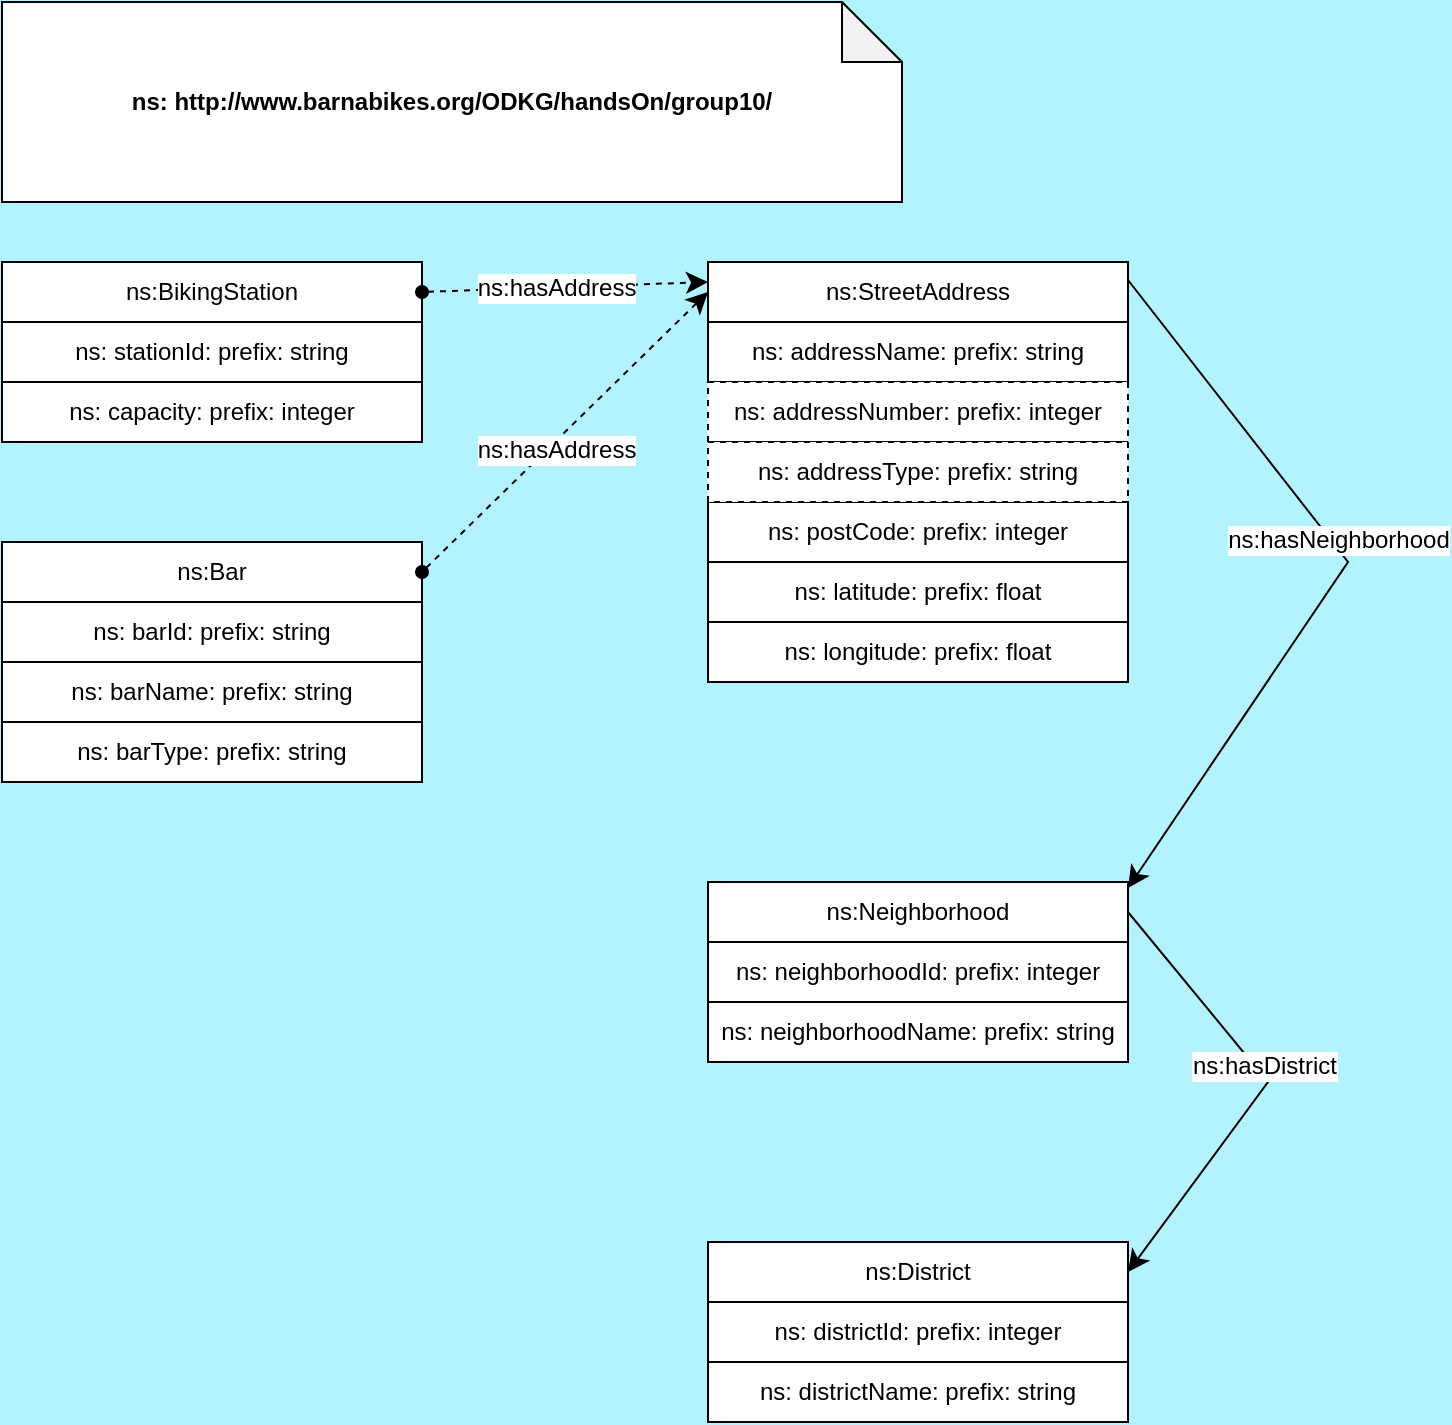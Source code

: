 <mxfile version="28.2.7">
  <diagram name="Página-1" id="XAtPXs9srs9nFEqOjeFF">
    <mxGraphModel grid="1" page="1" gridSize="10" guides="1" tooltips="1" connect="1" arrows="1" fold="1" pageScale="1" pageWidth="827" pageHeight="1169" background="#B3F3FF" math="0" shadow="0">
      <root>
        <mxCell id="0" />
        <mxCell id="1" parent="0" />
        <mxCell id="eHxtMsTIpTUuETre6OK4-3" value="&lt;b&gt;ns: http://www.barnabikes.org/ODKG/handsOn/group10/&lt;/b&gt;" style="shape=note;whiteSpace=wrap;html=1;backgroundOutline=1;darkOpacity=0.05;" vertex="1" parent="1">
          <mxGeometry x="7" y="20" width="450" height="100" as="geometry" />
        </mxCell>
        <mxCell id="r3y-xG5tfQCqPOcNRPaD-4" value="ns:BikingStation" style="rounded=0;whiteSpace=wrap;html=1;snapToPoint=1;points=[[0.1,0],[0.2,0],[0.3,0],[0.4,0],[0.5,0],[0.6,0],[0.7,0],[0.8,0],[0.9,0],[0,0.1],[0,0.3],[0,0.5],[0,0.7],[0,0.9],[0.1,1],[0.2,1],[0.3,1],[0.4,1],[0.5,1],[0.6,1],[0.7,1],[0.8,1],[0.9,1],[1,0.1],[1,0.3],[1,0.5],[1,0.7],[1,0.9]];" vertex="1" parent="1">
          <mxGeometry x="7" y="150" width="210" height="30" as="geometry" />
        </mxCell>
        <mxCell id="r3y-xG5tfQCqPOcNRPaD-5" value="" style="endArrow=classic;html=1;entryX=0;entryY=0.333;entryDx=0;entryDy=0;endSize=8;arcSize=0;rounded=0;dashed=1;startArrow=oval;startFill=1;entryPerimeter=0;" edge="1" parent="1" target="r3y-xG5tfQCqPOcNRPaD-16">
          <mxGeometry width="50" height="50" relative="1" as="geometry">
            <mxPoint x="217" y="165" as="sourcePoint" />
            <mxPoint x="219.0" y="318.33" as="targetPoint" />
          </mxGeometry>
        </mxCell>
        <mxCell id="r3y-xG5tfQCqPOcNRPaD-6" value="&lt;div&gt;ns:hasAddress&lt;/div&gt;" style="text;html=1;align=center;verticalAlign=middle;resizable=0;points=[];labelBackgroundColor=#ffffff;" vertex="1" connectable="0" parent="r3y-xG5tfQCqPOcNRPaD-5">
          <mxGeometry x="-0.127" relative="1" as="geometry">
            <mxPoint x="4.17" as="offset" />
          </mxGeometry>
        </mxCell>
        <mxCell id="r3y-xG5tfQCqPOcNRPaD-11" value="ns:District" style="rounded=0;whiteSpace=wrap;html=1;snapToPoint=1;points=[[0.1,0],[0.2,0],[0.3,0],[0.4,0],[0.5,0],[0.6,0],[0.7,0],[0.8,0],[0.9,0],[0,0.1],[0,0.3],[0,0.5],[0,0.7],[0,0.9],[0.1,1],[0.2,1],[0.3,1],[0.4,1],[0.5,1],[0.6,1],[0.7,1],[0.8,1],[0.9,1],[1,0.1],[1,0.3],[1,0.5],[1,0.7],[1,0.9]];" vertex="1" parent="1">
          <mxGeometry x="360" y="640" width="210" height="30" as="geometry" />
        </mxCell>
        <mxCell id="r3y-xG5tfQCqPOcNRPaD-15" value="ns: addressName: prefix: string" style="rounded=0;whiteSpace=wrap;html=1;snapToPoint=1;points=[[0.1,0],[0.2,0],[0.3,0],[0.4,0],[0.5,0],[0.6,0],[0.7,0],[0.8,0],[0.9,0],[0,0.1],[0,0.3],[0,0.5],[0,0.7],[0,0.9],[0.1,1],[0.2,1],[0.3,1],[0.4,1],[0.5,1],[0.6,1],[0.7,1],[0.8,1],[0.9,1],[1,0.1],[1,0.3],[1,0.5],[1,0.7],[1,0.9]];" vertex="1" parent="1">
          <mxGeometry x="360" y="180" width="210" height="30" as="geometry" />
        </mxCell>
        <mxCell id="r3y-xG5tfQCqPOcNRPaD-16" value="ns:StreetAddress" style="rounded=0;whiteSpace=wrap;html=1;snapToPoint=1;points=[[0.1,0],[0.2,0],[0.3,0],[0.4,0],[0.5,0],[0.6,0],[0.7,0],[0.8,0],[0.9,0],[0,0.1],[0,0.3],[0,0.5],[0,0.7],[0,0.9],[0.1,1],[0.2,1],[0.3,1],[0.4,1],[0.5,1],[0.6,1],[0.7,1],[0.8,1],[0.9,1],[1,0.1],[1,0.3],[1,0.5],[1,0.7],[1,0.9]];" vertex="1" parent="1">
          <mxGeometry x="360" y="150" width="210" height="30" as="geometry" />
        </mxCell>
        <mxCell id="r3y-xG5tfQCqPOcNRPaD-17" value="ns: addressNumber: prefix: integer" style="rounded=0;whiteSpace=wrap;html=1;snapToPoint=1;points=[[0.1,0],[0.2,0],[0.3,0],[0.4,0],[0.5,0],[0.6,0],[0.7,0],[0.8,0],[0.9,0],[0,0.1],[0,0.3],[0,0.5],[0,0.7],[0,0.9],[0.1,1],[0.2,1],[0.3,1],[0.4,1],[0.5,1],[0.6,1],[0.7,1],[0.8,1],[0.9,1],[1,0.1],[1,0.3],[1,0.5],[1,0.7],[1,0.9]];dashed=1;" vertex="1" parent="1">
          <mxGeometry x="360" y="210" width="210" height="30" as="geometry" />
        </mxCell>
        <mxCell id="r3y-xG5tfQCqPOcNRPaD-20" value="ns:Bar" style="rounded=0;whiteSpace=wrap;html=1;snapToPoint=1;points=[[0.1,0],[0.2,0],[0.3,0],[0.4,0],[0.5,0],[0.6,0],[0.7,0],[0.8,0],[0.9,0],[0,0.1],[0,0.3],[0,0.5],[0,0.7],[0,0.9],[0.1,1],[0.2,1],[0.3,1],[0.4,1],[0.5,1],[0.6,1],[0.7,1],[0.8,1],[0.9,1],[1,0.1],[1,0.3],[1,0.5],[1,0.7],[1,0.9]];" vertex="1" parent="1">
          <mxGeometry x="7" y="290" width="210" height="30" as="geometry" />
        </mxCell>
        <mxCell id="r3y-xG5tfQCqPOcNRPaD-26" value="" style="endArrow=classic;html=1;exitX=1;exitY=0.5;exitDx=0;exitDy=0;entryX=0;entryY=0.5;entryDx=0;entryDy=0;endSize=8;arcSize=0;rounded=0;dashed=1;startArrow=oval;startFill=1;" edge="1" parent="1" source="r3y-xG5tfQCqPOcNRPaD-20" target="r3y-xG5tfQCqPOcNRPaD-16">
          <mxGeometry width="50" height="50" relative="1" as="geometry">
            <mxPoint x="227" y="380" as="sourcePoint" />
            <mxPoint x="337" y="460" as="targetPoint" />
          </mxGeometry>
        </mxCell>
        <mxCell id="r3y-xG5tfQCqPOcNRPaD-27" value="&lt;div&gt;ns:hasAddress&lt;/div&gt;" style="text;html=1;align=center;verticalAlign=middle;resizable=0;points=[];labelBackgroundColor=#ffffff;" vertex="1" connectable="0" parent="r3y-xG5tfQCqPOcNRPaD-26">
          <mxGeometry x="-0.127" relative="1" as="geometry">
            <mxPoint x="4.17" as="offset" />
          </mxGeometry>
        </mxCell>
        <mxCell id="r3y-xG5tfQCqPOcNRPaD-31" value="ns: districtName: prefix: string" style="rounded=0;whiteSpace=wrap;html=1;snapToPoint=1;points=[[0.1,0],[0.2,0],[0.3,0],[0.4,0],[0.5,0],[0.6,0],[0.7,0],[0.8,0],[0.9,0],[0,0.1],[0,0.3],[0,0.5],[0,0.7],[0,0.9],[0.1,1],[0.2,1],[0.3,1],[0.4,1],[0.5,1],[0.6,1],[0.7,1],[0.8,1],[0.9,1],[1,0.1],[1,0.3],[1,0.5],[1,0.7],[1,0.9]];" vertex="1" parent="1">
          <mxGeometry x="360" y="700" width="210" height="30" as="geometry" />
        </mxCell>
        <mxCell id="ObU6FfIX1eNSWcK-cvoq-3" value="ns: latitude: prefix: float" style="rounded=0;whiteSpace=wrap;html=1;snapToPoint=1;points=[[0.1,0],[0.2,0],[0.3,0],[0.4,0],[0.5,0],[0.6,0],[0.7,0],[0.8,0],[0.9,0],[0,0.1],[0,0.3],[0,0.5],[0,0.7],[0,0.9],[0.1,1],[0.2,1],[0.3,1],[0.4,1],[0.5,1],[0.6,1],[0.7,1],[0.8,1],[0.9,1],[1,0.1],[1,0.3],[1,0.5],[1,0.7],[1,0.9]];" vertex="1" parent="1">
          <mxGeometry x="360" y="300.01" width="210" height="30" as="geometry" />
        </mxCell>
        <mxCell id="ObU6FfIX1eNSWcK-cvoq-4" value="ns: longitude: prefix: float" style="rounded=0;whiteSpace=wrap;html=1;snapToPoint=1;points=[[0.1,0],[0.2,0],[0.3,0],[0.4,0],[0.5,0],[0.6,0],[0.7,0],[0.8,0],[0.9,0],[0,0.1],[0,0.3],[0,0.5],[0,0.7],[0,0.9],[0.1,1],[0.2,1],[0.3,1],[0.4,1],[0.5,1],[0.6,1],[0.7,1],[0.8,1],[0.9,1],[1,0.1],[1,0.3],[1,0.5],[1,0.7],[1,0.9]];" vertex="1" parent="1">
          <mxGeometry x="360" y="330.01" width="210" height="30" as="geometry" />
        </mxCell>
        <mxCell id="ObU6FfIX1eNSWcK-cvoq-10" value="ns: postCode: prefix: integer" style="rounded=0;whiteSpace=wrap;html=1;snapToPoint=1;points=[[0.1,0],[0.2,0],[0.3,0],[0.4,0],[0.5,0],[0.6,0],[0.7,0],[0.8,0],[0.9,0],[0,0.1],[0,0.3],[0,0.5],[0,0.7],[0,0.9],[0.1,1],[0.2,1],[0.3,1],[0.4,1],[0.5,1],[0.6,1],[0.7,1],[0.8,1],[0.9,1],[1,0.1],[1,0.3],[1,0.5],[1,0.7],[1,0.9]];" vertex="1" parent="1">
          <mxGeometry x="360" y="270" width="210" height="30" as="geometry" />
        </mxCell>
        <mxCell id="ObU6FfIX1eNSWcK-cvoq-11" value="ns: capacity: prefix: integer" style="rounded=0;whiteSpace=wrap;html=1;snapToPoint=1;points=[[0.1,0],[0.2,0],[0.3,0],[0.4,0],[0.5,0],[0.6,0],[0.7,0],[0.8,0],[0.9,0],[0,0.1],[0,0.3],[0,0.5],[0,0.7],[0,0.9],[0.1,1],[0.2,1],[0.3,1],[0.4,1],[0.5,1],[0.6,1],[0.7,1],[0.8,1],[0.9,1],[1,0.1],[1,0.3],[1,0.5],[1,0.7],[1,0.9]];" vertex="1" parent="1">
          <mxGeometry x="7" y="209.99" width="210" height="30" as="geometry" />
        </mxCell>
        <mxCell id="ObU6FfIX1eNSWcK-cvoq-12" value="ns: stationId: prefix: string" style="rounded=0;whiteSpace=wrap;html=1;snapToPoint=1;points=[[0.1,0],[0.2,0],[0.3,0],[0.4,0],[0.5,0],[0.6,0],[0.7,0],[0.8,0],[0.9,0],[0,0.1],[0,0.3],[0,0.5],[0,0.7],[0,0.9],[0.1,1],[0.2,1],[0.3,1],[0.4,1],[0.5,1],[0.6,1],[0.7,1],[0.8,1],[0.9,1],[1,0.1],[1,0.3],[1,0.5],[1,0.7],[1,0.9]];" vertex="1" parent="1">
          <mxGeometry x="7" y="180" width="210" height="30" as="geometry" />
        </mxCell>
        <mxCell id="ObU6FfIX1eNSWcK-cvoq-13" value="ns: barName: prefix: string" style="rounded=0;whiteSpace=wrap;html=1;snapToPoint=1;points=[[0.1,0],[0.2,0],[0.3,0],[0.4,0],[0.5,0],[0.6,0],[0.7,0],[0.8,0],[0.9,0],[0,0.1],[0,0.3],[0,0.5],[0,0.7],[0,0.9],[0.1,1],[0.2,1],[0.3,1],[0.4,1],[0.5,1],[0.6,1],[0.7,1],[0.8,1],[0.9,1],[1,0.1],[1,0.3],[1,0.5],[1,0.7],[1,0.9]];" vertex="1" parent="1">
          <mxGeometry x="7" y="350" width="210" height="30" as="geometry" />
        </mxCell>
        <mxCell id="ObU6FfIX1eNSWcK-cvoq-23" value="ns: barType&lt;span style=&quot;background-color: transparent; color: light-dark(rgb(0, 0, 0), rgb(255, 255, 255));&quot;&gt;: prefix: string&lt;/span&gt;" style="rounded=0;whiteSpace=wrap;html=1;snapToPoint=1;points=[[0.1,0],[0.2,0],[0.3,0],[0.4,0],[0.5,0],[0.6,0],[0.7,0],[0.8,0],[0.9,0],[0,0.1],[0,0.3],[0,0.5],[0,0.7],[0,0.9],[0.1,1],[0.2,1],[0.3,1],[0.4,1],[0.5,1],[0.6,1],[0.7,1],[0.8,1],[0.9,1],[1,0.1],[1,0.3],[1,0.5],[1,0.7],[1,0.9]];" vertex="1" parent="1">
          <mxGeometry x="7" y="380" width="210" height="30" as="geometry" />
        </mxCell>
        <mxCell id="ObU6FfIX1eNSWcK-cvoq-24" value="ns: barId: prefix: string" style="rounded=0;whiteSpace=wrap;html=1;snapToPoint=1;points=[[0.1,0],[0.2,0],[0.3,0],[0.4,0],[0.5,0],[0.6,0],[0.7,0],[0.8,0],[0.9,0],[0,0.1],[0,0.3],[0,0.5],[0,0.7],[0,0.9],[0.1,1],[0.2,1],[0.3,1],[0.4,1],[0.5,1],[0.6,1],[0.7,1],[0.8,1],[0.9,1],[1,0.1],[1,0.3],[1,0.5],[1,0.7],[1,0.9]];" vertex="1" parent="1">
          <mxGeometry x="7" y="320" width="210" height="30" as="geometry" />
        </mxCell>
        <mxCell id="ObU6FfIX1eNSWcK-cvoq-29" value="ns: addressType: prefix: string" style="rounded=0;whiteSpace=wrap;html=1;snapToPoint=1;points=[[0.1,0],[0.2,0],[0.3,0],[0.4,0],[0.5,0],[0.6,0],[0.7,0],[0.8,0],[0.9,0],[0,0.1],[0,0.3],[0,0.5],[0,0.7],[0,0.9],[0.1,1],[0.2,1],[0.3,1],[0.4,1],[0.5,1],[0.6,1],[0.7,1],[0.8,1],[0.9,1],[1,0.1],[1,0.3],[1,0.5],[1,0.7],[1,0.9]];dashed=1;" vertex="1" parent="1">
          <mxGeometry x="360" y="240" width="210" height="30" as="geometry" />
        </mxCell>
        <mxCell id="ObU6FfIX1eNSWcK-cvoq-31" value="ns: districtId: prefix: integer" style="rounded=0;whiteSpace=wrap;html=1;snapToPoint=1;points=[[0.1,0],[0.2,0],[0.3,0],[0.4,0],[0.5,0],[0.6,0],[0.7,0],[0.8,0],[0.9,0],[0,0.1],[0,0.3],[0,0.5],[0,0.7],[0,0.9],[0.1,1],[0.2,1],[0.3,1],[0.4,1],[0.5,1],[0.6,1],[0.7,1],[0.8,1],[0.9,1],[1,0.1],[1,0.3],[1,0.5],[1,0.7],[1,0.9]];" vertex="1" parent="1">
          <mxGeometry x="360" y="670" width="210" height="30" as="geometry" />
        </mxCell>
        <mxCell id="ObU6FfIX1eNSWcK-cvoq-32" value="ns:Neighborhood" style="rounded=0;whiteSpace=wrap;html=1;snapToPoint=1;points=[[0.1,0],[0.2,0],[0.3,0],[0.4,0],[0.5,0],[0.6,0],[0.7,0],[0.8,0],[0.9,0],[0,0.1],[0,0.3],[0,0.5],[0,0.7],[0,0.9],[0.1,1],[0.2,1],[0.3,1],[0.4,1],[0.5,1],[0.6,1],[0.7,1],[0.8,1],[0.9,1],[1,0.1],[1,0.3],[1,0.5],[1,0.7],[1,0.9]];" vertex="1" parent="1">
          <mxGeometry x="360" y="460" width="210" height="30" as="geometry" />
        </mxCell>
        <mxCell id="ObU6FfIX1eNSWcK-cvoq-33" value="ns: neighborhoodName: prefix: string" style="rounded=0;whiteSpace=wrap;html=1;snapToPoint=1;points=[[0.1,0],[0.2,0],[0.3,0],[0.4,0],[0.5,0],[0.6,0],[0.7,0],[0.8,0],[0.9,0],[0,0.1],[0,0.3],[0,0.5],[0,0.7],[0,0.9],[0.1,1],[0.2,1],[0.3,1],[0.4,1],[0.5,1],[0.6,1],[0.7,1],[0.8,1],[0.9,1],[1,0.1],[1,0.3],[1,0.5],[1,0.7],[1,0.9]];" vertex="1" parent="1">
          <mxGeometry x="360" y="520" width="210" height="30" as="geometry" />
        </mxCell>
        <mxCell id="ObU6FfIX1eNSWcK-cvoq-35" value="ns: neighborhoodId: prefix: integer" style="rounded=0;whiteSpace=wrap;html=1;snapToPoint=1;points=[[0.1,0],[0.2,0],[0.3,0],[0.4,0],[0.5,0],[0.6,0],[0.7,0],[0.8,0],[0.9,0],[0,0.1],[0,0.3],[0,0.5],[0,0.7],[0,0.9],[0.1,1],[0.2,1],[0.3,1],[0.4,1],[0.5,1],[0.6,1],[0.7,1],[0.8,1],[0.9,1],[1,0.1],[1,0.3],[1,0.5],[1,0.7],[1,0.9]];" vertex="1" parent="1">
          <mxGeometry x="360" y="490" width="210" height="30" as="geometry" />
        </mxCell>
        <mxCell id="ObU6FfIX1eNSWcK-cvoq-36" value="" style="endArrow=classic;html=1;exitX=1;exitY=0.3;exitDx=0;exitDy=0;entryX=1;entryY=0.1;entryDx=0;entryDy=0;endSize=8;arcSize=0;rounded=0;" edge="1" parent="1" source="r3y-xG5tfQCqPOcNRPaD-16" target="ObU6FfIX1eNSWcK-cvoq-32">
          <mxGeometry width="50" height="50" relative="1" as="geometry">
            <mxPoint x="590" y="180" as="sourcePoint" />
            <mxPoint x="733" y="52" as="targetPoint" />
            <Array as="points">
              <mxPoint x="680" y="300" />
            </Array>
          </mxGeometry>
        </mxCell>
        <mxCell id="ObU6FfIX1eNSWcK-cvoq-37" value="&lt;div&gt;ns:hasNeighborhood&lt;/div&gt;" style="text;html=1;align=center;verticalAlign=middle;resizable=0;points=[];labelBackgroundColor=#ffffff;" vertex="1" connectable="0" parent="ObU6FfIX1eNSWcK-cvoq-36">
          <mxGeometry x="-0.127" relative="1" as="geometry">
            <mxPoint x="4.17" as="offset" />
          </mxGeometry>
        </mxCell>
        <mxCell id="ObU6FfIX1eNSWcK-cvoq-38" value="" style="endArrow=classic;html=1;exitX=1;exitY=0.5;exitDx=0;exitDy=0;entryX=1;entryY=0.5;entryDx=0;entryDy=0;endSize=8;arcSize=0;rounded=0;" edge="1" parent="1" source="ObU6FfIX1eNSWcK-cvoq-32" target="r3y-xG5tfQCqPOcNRPaD-11">
          <mxGeometry width="50" height="50" relative="1" as="geometry">
            <mxPoint x="600" y="480" as="sourcePoint" />
            <mxPoint x="600" y="784" as="targetPoint" />
            <Array as="points">
              <mxPoint x="640" y="560" />
            </Array>
          </mxGeometry>
        </mxCell>
        <mxCell id="ObU6FfIX1eNSWcK-cvoq-39" value="&lt;div&gt;ns:hasDistrict&lt;/div&gt;" style="text;html=1;align=center;verticalAlign=middle;resizable=0;points=[];labelBackgroundColor=#ffffff;" vertex="1" connectable="0" parent="ObU6FfIX1eNSWcK-cvoq-38">
          <mxGeometry x="-0.127" relative="1" as="geometry">
            <mxPoint x="4.17" as="offset" />
          </mxGeometry>
        </mxCell>
      </root>
    </mxGraphModel>
  </diagram>
</mxfile>
